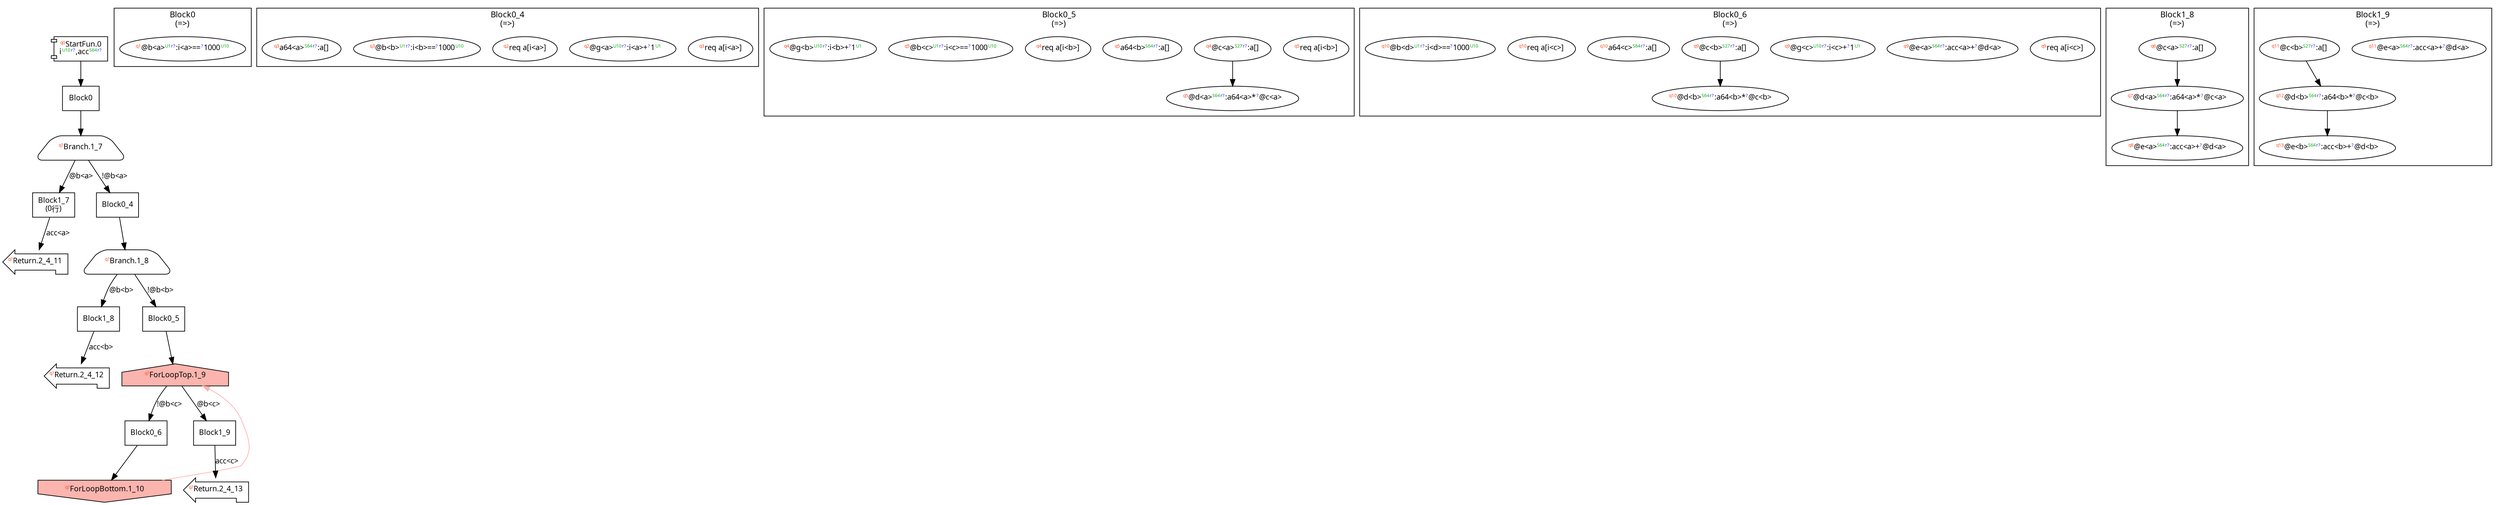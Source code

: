 digraph Program_ {
  graph [fontname = "Monaco", fontsize = 12, ranksep = 0.5];
  node [shape = box, fontname = "Monaco", fontsize = 11; colorscheme = pastel19];
  edge [fontname = "Monaco", fontsize = 11; colorscheme = pastel19];
  Jump0[label = <<font color="#ff4411" point-size="8"><sup>q0</sup></font>StartFun.0<br/>i<font color="#00aa11" point-size="8"><sup>U10</sup></font><font color="#3311ff" point-size="8"><sup>r?</sup></font>,acc<font color="#00aa11" point-size="8"><sup>S64</sup></font><font color="#3311ff" point-size="8"><sup>r?</sup></font>>; shape = component];
  Jump0 -> Block0;
  Jump1_7[
    label = <<font color="#ff4411" point-size="8"><sup>q?</sup></font>Branch.1_7>;
    shape = trapezium; style = rounded;
  ];
  Block0 -> Jump1_7;
  Jump1_7 -> Block1_7 [label="@b<a>"];
  Jump1_7 -> Block0_4 [label="!@b<a>"];
  Jump1_8[
    label = <<font color="#ff4411" point-size="8"><sup>q?</sup></font>Branch.1_8>;
    shape = trapezium; style = rounded;
  ];
  Block0_4 -> Jump1_8;
  Jump1_8 -> Block1_8 [label="@b<b>"];
  Jump1_8 -> Block0_5 [label="!@b<b>"];
  Jump1_9[
    label = <<font color="#ff4411" point-size="8"><sup>q?</sup></font>ForLoopTop.1_9>;
    shape = house; style = filled;
    fillcolor = 1;
  ];
  Block0_5 -> Jump1_9 [label = ""];
  Jump1_9 -> Block0_6 [label = "!@b<c>"];
  Jump1_10 -> Jump1_9 [constraint = false; color = 1];
  Jump1_9 -> Block1_9 [label = "@b<c>"];
  Jump1_10[
    label = <<font color="#ff4411" point-size="8"><sup>q?</sup></font>ForLoopBottom.1_10>
    shape = invhouse; style = filled;
    fillcolor = 1;
  ];
  Block0_6 -> Jump1_10 [label = ""];
  Jump2_4_11[label = <<font color="#ff4411" point-size="8"><sup>q?</sup></font>Return.2_4_11>; shape = lpromoter];
  Block1_7 -> Jump2_4_11 [label="acc<a>"];
  Jump2_4_12[label = <<font color="#ff4411" point-size="8"><sup>q?</sup></font>Return.2_4_12>; shape = lpromoter];
  Block1_8 -> Jump2_4_12 [label="acc<b>"];
  Jump2_4_13[label = <<font color="#ff4411" point-size="8"><sup>q?</sup></font>Return.2_4_13>; shape = lpromoter];
  Block1_9 -> Jump2_4_13 [label="acc<c>"];
  Block0 [label = "Block0"];
  Block0_4 [label = "Block0_4"];
  Block0_5 [label = "Block0_5"];
  Block0_6 [label = "Block0_6"];
  Block1_7 [label = "Block1_7\l(0行)"];
  Block1_8 [label = "Block1_8"];
  Block1_9 [label = "Block1_9"];
  subgraph cluster_dfg_Block0 {
    node [shape = oval];
    label = <Block0<br/>(=&gt;)>;
    11 [label=<<font color="#ff4411" point-size="8"><sup>q1</sup></font>@b&lt;a&gt;<font color="#00aa11" point-size="8"><sup>U1</sup></font><font color="#3311ff" point-size="8"><sup>r?</sup></font>:i&lt;a&gt;==<font color="#3311ff" point-size="8"><sup>?</sup></font>1000<font color="#00aa11" point-size="8"><sup>U10</sup></font>>];
  }
  subgraph cluster_dfg_Block0_4 {
    node [shape = oval];
    label = <Block0_4<br/>(=&gt;)>;
    14 [label=<<font color="#ff4411" point-size="8"><sup>q3</sup></font>req a[i&lt;a&gt;]>];
    13 [label=<<font color="#ff4411" point-size="8"><sup>q2</sup></font>@g&lt;a&gt;<font color="#00aa11" point-size="8"><sup>U10</sup></font><font color="#3311ff" point-size="8"><sup>r?</sup></font>:i&lt;a&gt;+<font color="#3311ff" point-size="8"><sup>?</sup></font>1<font color="#00aa11" point-size="8"><sup>U1</sup></font>>];
    12 [label=<<font color="#ff4411" point-size="8"><sup>q2</sup></font>req a[i&lt;a&gt;]>];
    16 [label=<<font color="#ff4411" point-size="8"><sup>q3</sup></font>@b&lt;b&gt;<font color="#00aa11" point-size="8"><sup>U1</sup></font><font color="#3311ff" point-size="8"><sup>r?</sup></font>:i&lt;b&gt;==<font color="#3311ff" point-size="8"><sup>?</sup></font>1000<font color="#00aa11" point-size="8"><sup>U10</sup></font>>];
    15 [label=<<font color="#ff4411" point-size="8"><sup>q3</sup></font>a64&lt;a&gt;<font color="#00aa11" point-size="8"><sup>S64</sup></font><font color="#3311ff" point-size="8"><sup>r?</sup></font>:a[]>];
  }
  subgraph cluster_dfg_Block0_5 {
    node [shape = oval];
    label = <Block0_5<br/>(=&gt;)>;
    20 [label=<<font color="#ff4411" point-size="8"><sup>q5</sup></font>@d&lt;a&gt;<font color="#00aa11" point-size="8"><sup>S64</sup></font><font color="#3311ff" point-size="8"><sup>r?</sup></font>:a64&lt;a&gt;*<font color="#3311ff" point-size="8"><sup>?</sup></font>@c&lt;a&gt;>];
    21 [label=<<font color="#ff4411" point-size="8"><sup>q5</sup></font>req a[i&lt;b&gt;]>];
    17 [label=<<font color="#ff4411" point-size="8"><sup>q4</sup></font>@c&lt;a&gt;<font color="#00aa11" point-size="8"><sup>S27</sup></font><font color="#3311ff" point-size="8"><sup>r?</sup></font>:a[]>];
    22 [label=<<font color="#ff4411" point-size="8"><sup>q5</sup></font>a64&lt;b&gt;<font color="#00aa11" point-size="8"><sup>S64</sup></font><font color="#3311ff" point-size="8"><sup>r?</sup></font>:a[]>];
    18 [label=<<font color="#ff4411" point-size="8"><sup>q4</sup></font>req a[i&lt;b&gt;]>];
    23 [label=<<font color="#ff4411" point-size="8"><sup>q5</sup></font>@b&lt;c&gt;<font color="#00aa11" point-size="8"><sup>U1</sup></font><font color="#3311ff" point-size="8"><sup>r?</sup></font>:i&lt;c&gt;==<font color="#3311ff" point-size="8"><sup>?</sup></font>1000<font color="#00aa11" point-size="8"><sup>U10</sup></font>>];
    19 [label=<<font color="#ff4411" point-size="8"><sup>q4</sup></font>@g&lt;b&gt;<font color="#00aa11" point-size="8"><sup>U10</sup></font><font color="#3311ff" point-size="8"><sup>r?</sup></font>:i&lt;b&gt;+<font color="#3311ff" point-size="8"><sup>?</sup></font>1<font color="#00aa11" point-size="8"><sup>U1</sup></font>>];
    17 -> 20;
  }
  subgraph cluster_dfg_Block0_6 {
    node [shape = oval];
    label = <Block0_6<br/>(=&gt;)>;
    29 [label=<<font color="#ff4411" point-size="8"><sup>q9</sup></font>req a[i&lt;c&gt;]>];
    27 [label=<<font color="#ff4411" point-size="8"><sup>q9</sup></font>@e&lt;a&gt;<font color="#00aa11" point-size="8"><sup>S64</sup></font><font color="#3311ff" point-size="8"><sup>r?</sup></font>:acc&lt;a&gt;+<font color="#3311ff" point-size="8"><sup>?</sup></font>@d&lt;a&gt;>];
    31 [label=<<font color="#ff4411" point-size="8"><sup>q10</sup></font>@d&lt;b&gt;<font color="#00aa11" point-size="8"><sup>S64</sup></font><font color="#3311ff" point-size="8"><sup>r?</sup></font>:a64&lt;b&gt;*<font color="#3311ff" point-size="8"><sup>?</sup></font>@c&lt;b&gt;>];
    30 [label=<<font color="#ff4411" point-size="8"><sup>q9</sup></font>@g&lt;c&gt;<font color="#00aa11" point-size="8"><sup>U10</sup></font><font color="#3311ff" point-size="8"><sup>r?</sup></font>:i&lt;c&gt;+<font color="#3311ff" point-size="8"><sup>?</sup></font>1<font color="#00aa11" point-size="8"><sup>U1</sup></font>>];
    28 [label=<<font color="#ff4411" point-size="8"><sup>q9</sup></font>@c&lt;b&gt;<font color="#00aa11" point-size="8"><sup>S27</sup></font><font color="#3311ff" point-size="8"><sup>r?</sup></font>:a[]>];
    33 [label=<<font color="#ff4411" point-size="8"><sup>q10</sup></font>a64&lt;c&gt;<font color="#00aa11" point-size="8"><sup>S64</sup></font><font color="#3311ff" point-size="8"><sup>r?</sup></font>:a[]>];
    32 [label=<<font color="#ff4411" point-size="8"><sup>q10</sup></font>req a[i&lt;c&gt;]>];
    34 [label=<<font color="#ff4411" point-size="8"><sup>q10</sup></font>@b&lt;d&gt;<font color="#00aa11" point-size="8"><sup>U1</sup></font><font color="#3311ff" point-size="8"><sup>r?</sup></font>:i&lt;d&gt;==<font color="#3311ff" point-size="8"><sup>?</sup></font>1000<font color="#00aa11" point-size="8"><sup>U10</sup></font>>];
    28 -> 31;
  }
  subgraph cluster_dfg_Block1_8 {
    node [shape = oval];
    label = <Block1_8<br/>(=&gt;)>;
    24 [label=<<font color="#ff4411" point-size="8"><sup>q6</sup></font>@c&lt;a&gt;<font color="#00aa11" point-size="8"><sup>S27</sup></font><font color="#3311ff" point-size="8"><sup>r?</sup></font>:a[]>];
    25 [label=<<font color="#ff4411" point-size="8"><sup>q7</sup></font>@d&lt;a&gt;<font color="#00aa11" point-size="8"><sup>S64</sup></font><font color="#3311ff" point-size="8"><sup>r?</sup></font>:a64&lt;a&gt;*<font color="#3311ff" point-size="8"><sup>?</sup></font>@c&lt;a&gt;>];
    26 [label=<<font color="#ff4411" point-size="8"><sup>q8</sup></font>@e&lt;a&gt;<font color="#00aa11" point-size="8"><sup>S64</sup></font><font color="#3311ff" point-size="8"><sup>r?</sup></font>:acc&lt;a&gt;+<font color="#3311ff" point-size="8"><sup>?</sup></font>@d&lt;a&gt;>];
    24 -> 25;
    25 -> 26;
  }
  subgraph cluster_dfg_Block1_9 {
    node [shape = oval];
    label = <Block1_9<br/>(=&gt;)>;
    35 [label=<<font color="#ff4411" point-size="8"><sup>q11</sup></font>@e&lt;a&gt;<font color="#00aa11" point-size="8"><sup>S64</sup></font><font color="#3311ff" point-size="8"><sup>r?</sup></font>:acc&lt;a&gt;+<font color="#3311ff" point-size="8"><sup>?</sup></font>@d&lt;a&gt;>];
    36 [label=<<font color="#ff4411" point-size="8"><sup>q11</sup></font>@c&lt;b&gt;<font color="#00aa11" point-size="8"><sup>S27</sup></font><font color="#3311ff" point-size="8"><sup>r?</sup></font>:a[]>];
    37 [label=<<font color="#ff4411" point-size="8"><sup>q12</sup></font>@d&lt;b&gt;<font color="#00aa11" point-size="8"><sup>S64</sup></font><font color="#3311ff" point-size="8"><sup>r?</sup></font>:a64&lt;b&gt;*<font color="#3311ff" point-size="8"><sup>?</sup></font>@c&lt;b&gt;>];
    38 [label=<<font color="#ff4411" point-size="8"><sup>q13</sup></font>@e&lt;b&gt;<font color="#00aa11" point-size="8"><sup>S64</sup></font><font color="#3311ff" point-size="8"><sup>r?</sup></font>:acc&lt;b&gt;+<font color="#3311ff" point-size="8"><sup>?</sup></font>@d&lt;b&gt;>];
    36 -> 37;
    37 -> 38;
  }
}
